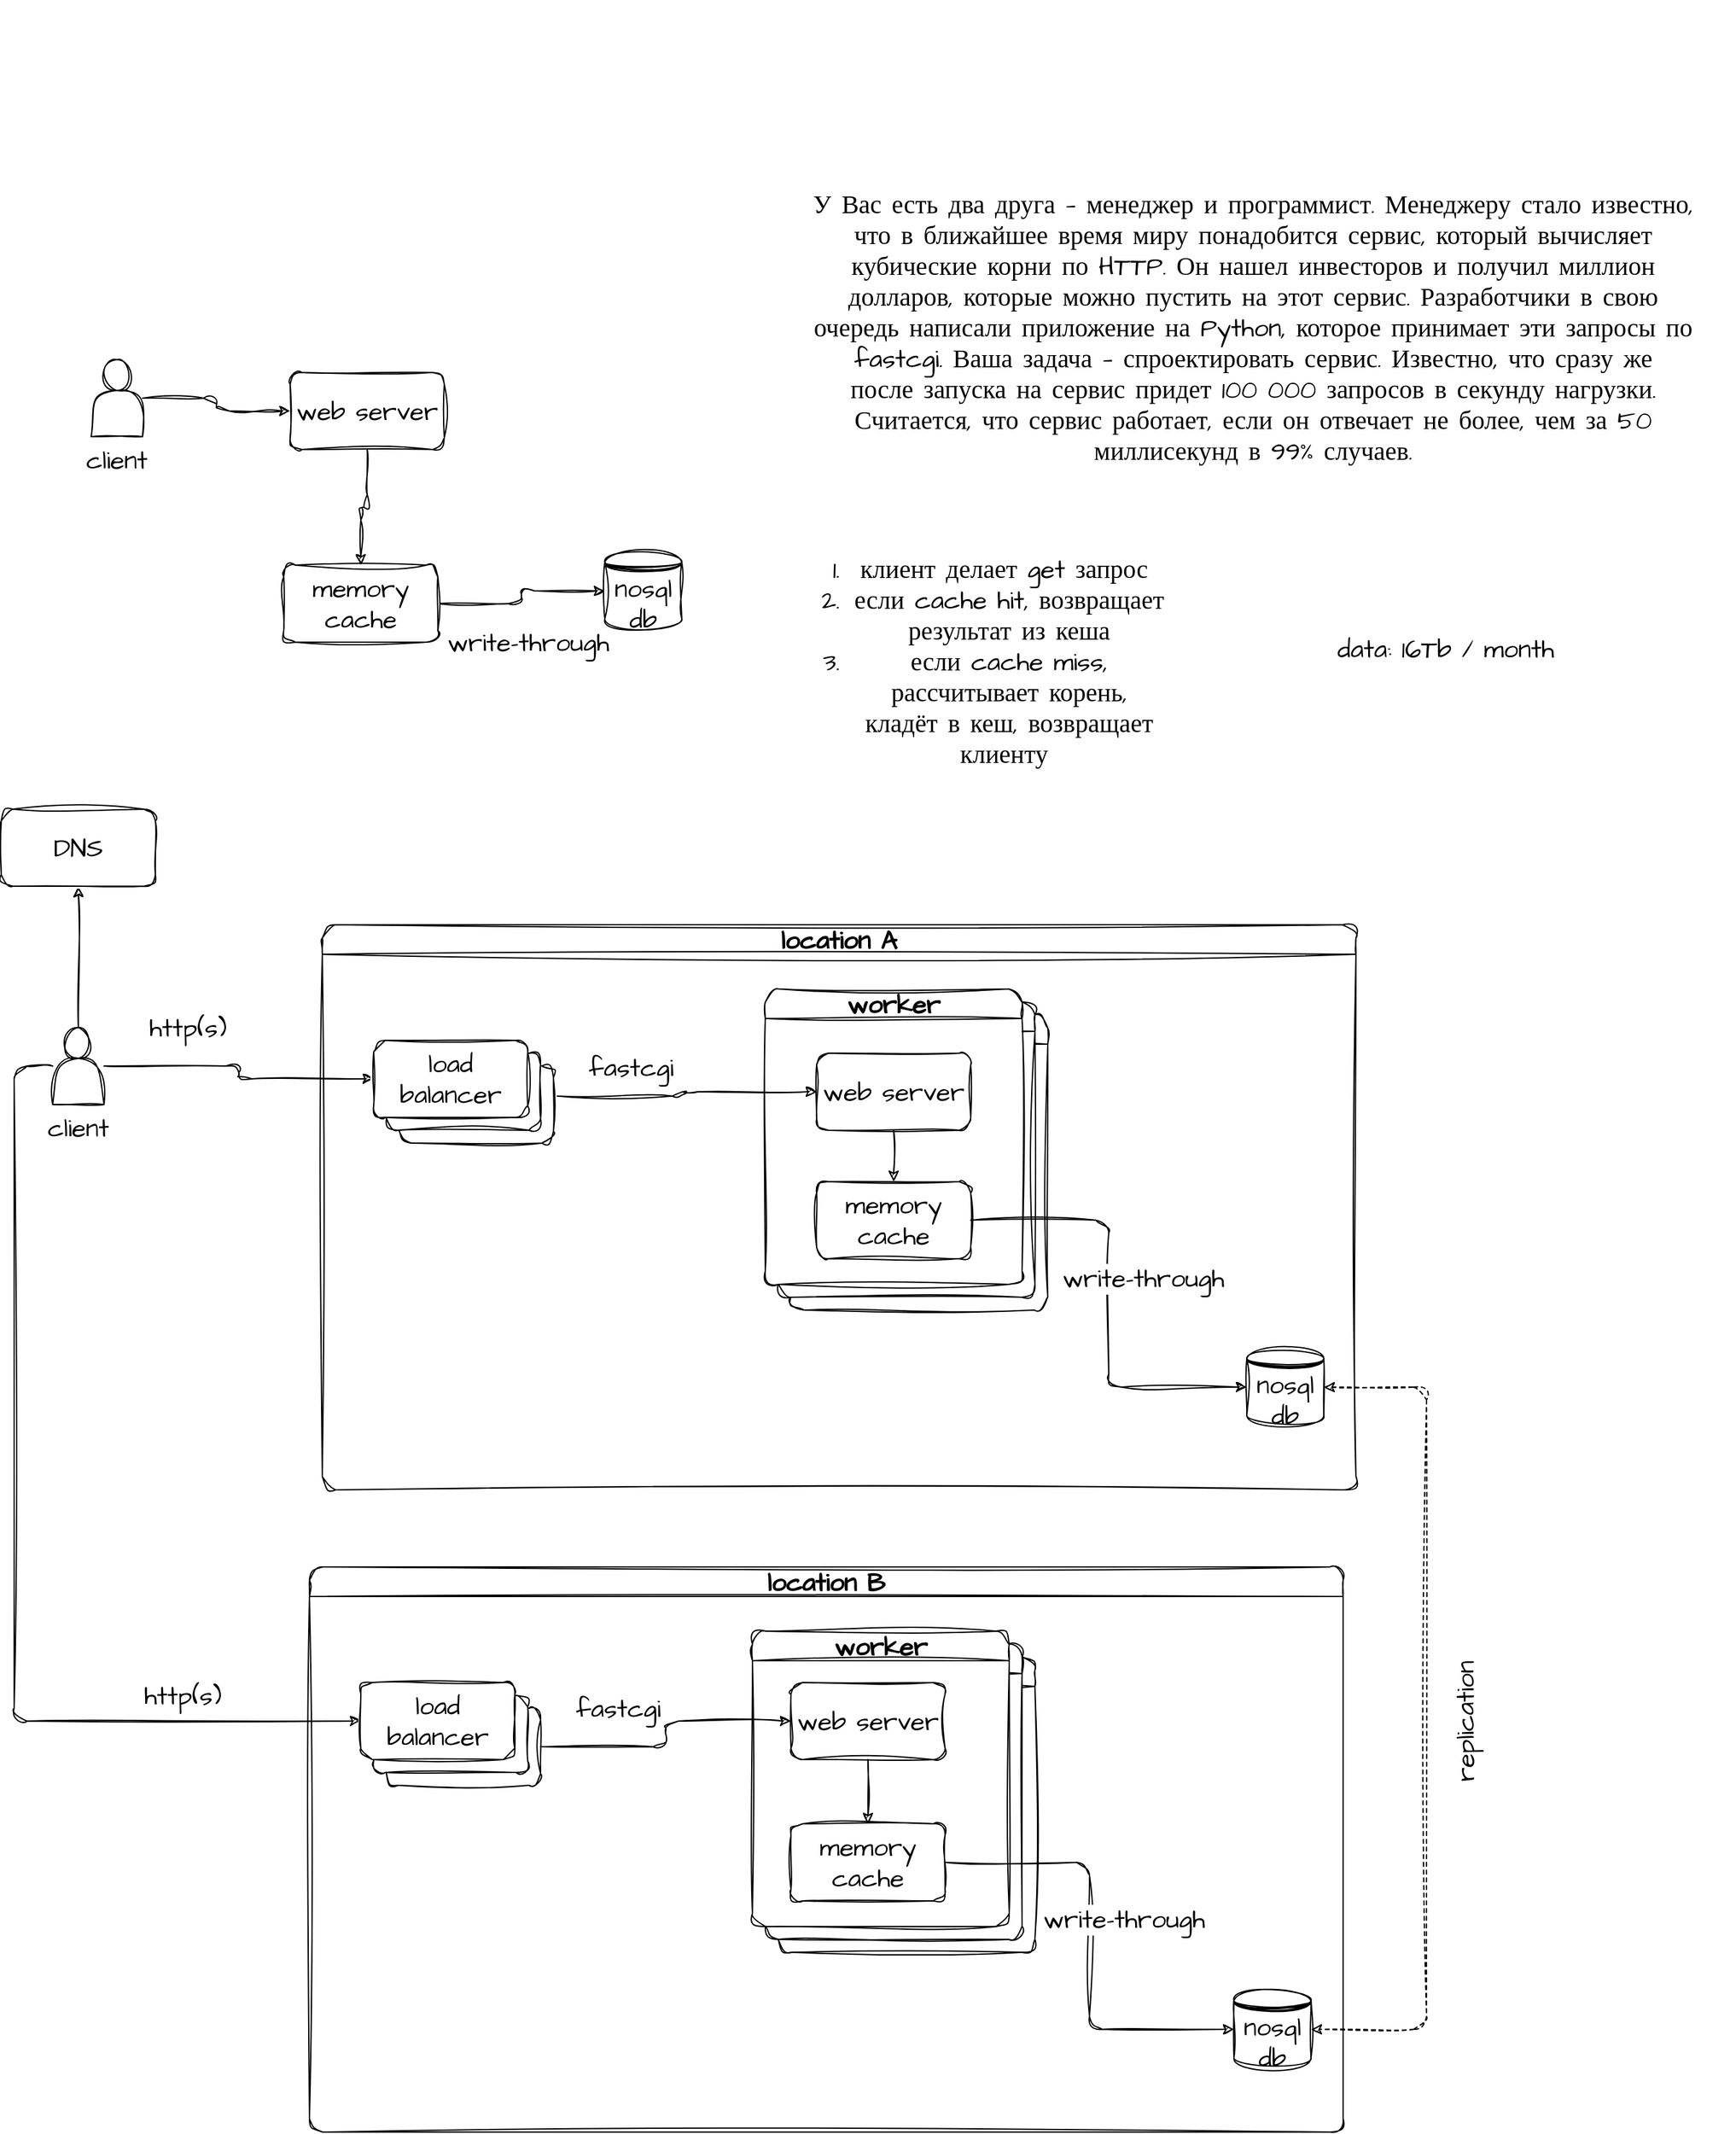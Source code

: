 <mxfile version="21.4.0" type="device">
  <diagram name="Page-1" id="p6TEKAcC8D3JnS2yoYtO">
    <mxGraphModel dx="1687" dy="986" grid="1" gridSize="10" guides="1" tooltips="1" connect="1" arrows="1" fold="1" page="1" pageScale="1" pageWidth="850" pageHeight="1100" math="0" shadow="0">
      <root>
        <mxCell id="0" />
        <mxCell id="1" parent="0" />
        <mxCell id="av4s7u7JdOyG_S93NFeQ-78" value="worker" style="swimlane;whiteSpace=wrap;html=1;sketch=1;hachureGap=4;jiggle=2;curveFitting=1;fontFamily=Architects Daughter;fontSource=https%3A%2F%2Ffonts.googleapis.com%2Fcss%3Ffamily%3DArchitects%2BDaughter;fontSize=20;swimlaneFillColor=default;rounded=1;" vertex="1" parent="1">
          <mxGeometry x="695" y="980" width="200" height="230" as="geometry" />
        </mxCell>
        <mxCell id="av4s7u7JdOyG_S93NFeQ-79" value="web server" style="rounded=1;whiteSpace=wrap;html=1;sketch=1;hachureGap=4;jiggle=2;curveFitting=1;fontFamily=Architects Daughter;fontSource=https%3A%2F%2Ffonts.googleapis.com%2Fcss%3Ffamily%3DArchitects%2BDaughter;fontSize=20;" vertex="1" parent="av4s7u7JdOyG_S93NFeQ-78">
          <mxGeometry x="30" y="40" width="120" height="60" as="geometry" />
        </mxCell>
        <mxCell id="av4s7u7JdOyG_S93NFeQ-80" value="memory cache" style="rounded=1;whiteSpace=wrap;html=1;sketch=1;hachureGap=4;jiggle=2;curveFitting=1;fontFamily=Architects Daughter;fontSource=https%3A%2F%2Ffonts.googleapis.com%2Fcss%3Ffamily%3DArchitects%2BDaughter;fontSize=20;" vertex="1" parent="av4s7u7JdOyG_S93NFeQ-78">
          <mxGeometry x="30" y="150" width="120" height="60" as="geometry" />
        </mxCell>
        <mxCell id="av4s7u7JdOyG_S93NFeQ-81" style="edgeStyle=orthogonalEdgeStyle;rounded=1;sketch=1;hachureGap=4;jiggle=2;curveFitting=1;orthogonalLoop=1;jettySize=auto;html=1;entryX=0.5;entryY=0;entryDx=0;entryDy=0;fontFamily=Architects Daughter;fontSource=https%3A%2F%2Ffonts.googleapis.com%2Fcss%3Ffamily%3DArchitects%2BDaughter;fontSize=16;" edge="1" parent="av4s7u7JdOyG_S93NFeQ-78" source="av4s7u7JdOyG_S93NFeQ-79" target="av4s7u7JdOyG_S93NFeQ-80">
          <mxGeometry relative="1" as="geometry" />
        </mxCell>
        <mxCell id="av4s7u7JdOyG_S93NFeQ-74" value="worker" style="swimlane;whiteSpace=wrap;html=1;sketch=1;hachureGap=4;jiggle=2;curveFitting=1;fontFamily=Architects Daughter;fontSource=https%3A%2F%2Ffonts.googleapis.com%2Fcss%3Ffamily%3DArchitects%2BDaughter;fontSize=20;swimlaneFillColor=default;rounded=1;" vertex="1" parent="1">
          <mxGeometry x="685" y="970" width="200" height="230" as="geometry" />
        </mxCell>
        <mxCell id="av4s7u7JdOyG_S93NFeQ-75" value="web server" style="rounded=1;whiteSpace=wrap;html=1;sketch=1;hachureGap=4;jiggle=2;curveFitting=1;fontFamily=Architects Daughter;fontSource=https%3A%2F%2Ffonts.googleapis.com%2Fcss%3Ffamily%3DArchitects%2BDaughter;fontSize=20;" vertex="1" parent="av4s7u7JdOyG_S93NFeQ-74">
          <mxGeometry x="30" y="40" width="120" height="60" as="geometry" />
        </mxCell>
        <mxCell id="av4s7u7JdOyG_S93NFeQ-76" value="memory cache" style="rounded=1;whiteSpace=wrap;html=1;sketch=1;hachureGap=4;jiggle=2;curveFitting=1;fontFamily=Architects Daughter;fontSource=https%3A%2F%2Ffonts.googleapis.com%2Fcss%3Ffamily%3DArchitects%2BDaughter;fontSize=20;" vertex="1" parent="av4s7u7JdOyG_S93NFeQ-74">
          <mxGeometry x="30" y="150" width="120" height="60" as="geometry" />
        </mxCell>
        <mxCell id="av4s7u7JdOyG_S93NFeQ-77" style="edgeStyle=orthogonalEdgeStyle;rounded=1;sketch=1;hachureGap=4;jiggle=2;curveFitting=1;orthogonalLoop=1;jettySize=auto;html=1;entryX=0.5;entryY=0;entryDx=0;entryDy=0;fontFamily=Architects Daughter;fontSource=https%3A%2F%2Ffonts.googleapis.com%2Fcss%3Ffamily%3DArchitects%2BDaughter;fontSize=16;" edge="1" parent="av4s7u7JdOyG_S93NFeQ-74" source="av4s7u7JdOyG_S93NFeQ-75" target="av4s7u7JdOyG_S93NFeQ-76">
          <mxGeometry relative="1" as="geometry" />
        </mxCell>
        <mxCell id="av4s7u7JdOyG_S93NFeQ-42" value="У Вас есть два друга — менеджер и программист. Менеджеру стало известно,&lt;br/&gt; что в ближайшее время миру понадобится сервис, который вычисляет &lt;br/&gt;кубические корни по HTTP. Он нашел инвесторов и получил миллион &lt;br/&gt;долларов, которые можно пустить на этот сервис. Разработчики в свою &lt;br/&gt;очередь написали приложение на Python, которое принимает эти запросы по &lt;br/&gt;fastcgi. Ваша задача — спроектировать сервис. Известно, что сразу же &lt;br/&gt;после запуска на сервис придет 100 000 запросов в секунду нагрузки. &lt;br/&gt;Считается, что сервис работает, если он отвечает не более, чем за 50 &lt;br/&gt;миллисекунд в 99% случаев." style="text;html=1;strokeColor=none;fillColor=none;align=center;verticalAlign=middle;whiteSpace=wrap;rounded=1;fontSize=20;fontFamily=Architects Daughter;" vertex="1" parent="1">
          <mxGeometry x="680" y="190" width="750" height="510" as="geometry" />
        </mxCell>
        <mxCell id="av4s7u7JdOyG_S93NFeQ-46" style="edgeStyle=orthogonalEdgeStyle;rounded=1;sketch=1;hachureGap=4;jiggle=2;curveFitting=1;orthogonalLoop=1;jettySize=auto;html=1;entryX=0;entryY=0.5;entryDx=0;entryDy=0;fontFamily=Architects Daughter;fontSource=https%3A%2F%2Ffonts.googleapis.com%2Fcss%3Ffamily%3DArchitects%2BDaughter;fontSize=16;" edge="1" parent="1" source="av4s7u7JdOyG_S93NFeQ-43" target="av4s7u7JdOyG_S93NFeQ-44">
          <mxGeometry relative="1" as="geometry" />
        </mxCell>
        <mxCell id="av4s7u7JdOyG_S93NFeQ-43" value="client" style="shape=actor;whiteSpace=wrap;html=1;sketch=1;hachureGap=4;jiggle=2;curveFitting=1;fontFamily=Architects Daughter;fontSource=https%3A%2F%2Ffonts.googleapis.com%2Fcss%3Ffamily%3DArchitects%2BDaughter;fontSize=20;labelPosition=center;verticalLabelPosition=bottom;align=center;verticalAlign=top;rounded=1;" vertex="1" parent="1">
          <mxGeometry x="150" y="470" width="40" height="60" as="geometry" />
        </mxCell>
        <mxCell id="av4s7u7JdOyG_S93NFeQ-49" style="edgeStyle=orthogonalEdgeStyle;rounded=1;sketch=1;hachureGap=4;jiggle=2;curveFitting=1;orthogonalLoop=1;jettySize=auto;html=1;entryX=0.5;entryY=0;entryDx=0;entryDy=0;fontFamily=Architects Daughter;fontSource=https%3A%2F%2Ffonts.googleapis.com%2Fcss%3Ffamily%3DArchitects%2BDaughter;fontSize=16;" edge="1" parent="1" source="av4s7u7JdOyG_S93NFeQ-44" target="av4s7u7JdOyG_S93NFeQ-48">
          <mxGeometry relative="1" as="geometry" />
        </mxCell>
        <mxCell id="av4s7u7JdOyG_S93NFeQ-44" value="web server" style="rounded=1;whiteSpace=wrap;html=1;sketch=1;hachureGap=4;jiggle=2;curveFitting=1;fontFamily=Architects Daughter;fontSource=https%3A%2F%2Ffonts.googleapis.com%2Fcss%3Ffamily%3DArchitects%2BDaughter;fontSize=20;" vertex="1" parent="1">
          <mxGeometry x="305" y="480" width="120" height="60" as="geometry" />
        </mxCell>
        <mxCell id="av4s7u7JdOyG_S93NFeQ-47" value="&lt;ol&gt;&lt;li&gt;клиент делает get запрос&amp;nbsp;&lt;/li&gt;&lt;li&gt;если cache hit, возвращает результат из кеша&lt;/li&gt;&lt;li&gt;если cache miss, рассчитывает корень, кладёт в кеш, возвращает клиенту&amp;nbsp;&lt;/li&gt;&lt;/ol&gt;" style="text;html=1;strokeColor=none;fillColor=none;align=center;verticalAlign=middle;whiteSpace=wrap;rounded=1;fontSize=20;fontFamily=Architects Daughter;" vertex="1" parent="1">
          <mxGeometry x="700" y="670" width="290" height="70" as="geometry" />
        </mxCell>
        <mxCell id="av4s7u7JdOyG_S93NFeQ-53" style="edgeStyle=orthogonalEdgeStyle;rounded=1;sketch=1;hachureGap=4;jiggle=2;curveFitting=1;orthogonalLoop=1;jettySize=auto;html=1;entryX=0;entryY=0.5;entryDx=0;entryDy=0;fontFamily=Architects Daughter;fontSource=https%3A%2F%2Ffonts.googleapis.com%2Fcss%3Ffamily%3DArchitects%2BDaughter;fontSize=16;" edge="1" parent="1" source="av4s7u7JdOyG_S93NFeQ-48" target="av4s7u7JdOyG_S93NFeQ-52">
          <mxGeometry relative="1" as="geometry" />
        </mxCell>
        <mxCell id="av4s7u7JdOyG_S93NFeQ-55" value="write-through" style="edgeLabel;html=1;align=center;verticalAlign=middle;resizable=0;points=[];fontSize=20;fontFamily=Architects Daughter;rounded=1;" vertex="1" connectable="0" parent="av4s7u7JdOyG_S93NFeQ-53">
          <mxGeometry x="-0.314" y="4" relative="1" as="geometry">
            <mxPoint x="22" y="34" as="offset" />
          </mxGeometry>
        </mxCell>
        <mxCell id="av4s7u7JdOyG_S93NFeQ-48" value="memory cache" style="rounded=1;whiteSpace=wrap;html=1;sketch=1;hachureGap=4;jiggle=2;curveFitting=1;fontFamily=Architects Daughter;fontSource=https%3A%2F%2Ffonts.googleapis.com%2Fcss%3Ffamily%3DArchitects%2BDaughter;fontSize=20;" vertex="1" parent="1">
          <mxGeometry x="300" y="630" width="120" height="60" as="geometry" />
        </mxCell>
        <mxCell id="av4s7u7JdOyG_S93NFeQ-52" value="nosql db" style="shape=datastore;whiteSpace=wrap;html=1;sketch=1;hachureGap=4;jiggle=2;curveFitting=1;fontFamily=Architects Daughter;fontSource=https%3A%2F%2Ffonts.googleapis.com%2Fcss%3Ffamily%3DArchitects%2BDaughter;fontSize=20;rounded=1;" vertex="1" parent="1">
          <mxGeometry x="550" y="620" width="60" height="60" as="geometry" />
        </mxCell>
        <mxCell id="av4s7u7JdOyG_S93NFeQ-54" value="data: 16Tb / month" style="text;html=1;strokeColor=none;fillColor=none;align=center;verticalAlign=middle;whiteSpace=wrap;rounded=1;fontSize=20;fontFamily=Architects Daughter;" vertex="1" parent="1">
          <mxGeometry x="1110" y="620" width="190" height="150" as="geometry" />
        </mxCell>
        <mxCell id="av4s7u7JdOyG_S93NFeQ-59" style="edgeStyle=orthogonalEdgeStyle;rounded=1;sketch=1;hachureGap=4;jiggle=2;curveFitting=1;orthogonalLoop=1;jettySize=auto;html=1;entryX=0;entryY=0.5;entryDx=0;entryDy=0;fontFamily=Architects Daughter;fontSource=https%3A%2F%2Ffonts.googleapis.com%2Fcss%3Ffamily%3DArchitects%2BDaughter;fontSize=16;" edge="1" parent="1" source="av4s7u7JdOyG_S93NFeQ-56" target="av4s7u7JdOyG_S93NFeQ-58">
          <mxGeometry relative="1" as="geometry" />
        </mxCell>
        <mxCell id="av4s7u7JdOyG_S93NFeQ-66" value="http(s)" style="edgeLabel;html=1;align=center;verticalAlign=middle;resizable=0;points=[];fontSize=20;fontFamily=Architects Daughter;rounded=1;" vertex="1" connectable="0" parent="av4s7u7JdOyG_S93NFeQ-59">
          <mxGeometry x="-0.336" y="2" relative="1" as="geometry">
            <mxPoint x="-8" y="-28" as="offset" />
          </mxGeometry>
        </mxCell>
        <mxCell id="av4s7u7JdOyG_S93NFeQ-83" style="edgeStyle=orthogonalEdgeStyle;rounded=1;sketch=1;hachureGap=4;jiggle=2;curveFitting=1;orthogonalLoop=1;jettySize=auto;html=1;fontFamily=Architects Daughter;fontSource=https%3A%2F%2Ffonts.googleapis.com%2Fcss%3Ffamily%3DArchitects%2BDaughter;fontSize=16;" edge="1" parent="1" source="av4s7u7JdOyG_S93NFeQ-56" target="av4s7u7JdOyG_S93NFeQ-82">
          <mxGeometry relative="1" as="geometry" />
        </mxCell>
        <mxCell id="av4s7u7JdOyG_S93NFeQ-105" style="edgeStyle=orthogonalEdgeStyle;rounded=1;sketch=1;hachureGap=4;jiggle=2;curveFitting=1;orthogonalLoop=1;jettySize=auto;html=1;entryX=0;entryY=0.5;entryDx=0;entryDy=0;fontFamily=Architects Daughter;fontSource=https%3A%2F%2Ffonts.googleapis.com%2Fcss%3Ffamily%3DArchitects%2BDaughter;fontSize=16;" edge="1" parent="1" source="av4s7u7JdOyG_S93NFeQ-56" target="av4s7u7JdOyG_S93NFeQ-104">
          <mxGeometry relative="1" as="geometry">
            <Array as="points">
              <mxPoint x="90" y="1020" />
              <mxPoint x="90" y="1530" />
            </Array>
          </mxGeometry>
        </mxCell>
        <mxCell id="av4s7u7JdOyG_S93NFeQ-108" value="http(s)" style="edgeLabel;html=1;align=center;verticalAlign=middle;resizable=0;points=[];fontSize=20;fontFamily=Architects Daughter;" vertex="1" connectable="0" parent="av4s7u7JdOyG_S93NFeQ-105">
          <mxGeometry x="0.611" y="3" relative="1" as="geometry">
            <mxPoint x="18" y="-17" as="offset" />
          </mxGeometry>
        </mxCell>
        <mxCell id="av4s7u7JdOyG_S93NFeQ-56" value="client" style="shape=actor;whiteSpace=wrap;html=1;sketch=1;hachureGap=4;jiggle=2;curveFitting=1;fontFamily=Architects Daughter;fontSource=https%3A%2F%2Ffonts.googleapis.com%2Fcss%3Ffamily%3DArchitects%2BDaughter;fontSize=20;labelPosition=center;verticalLabelPosition=bottom;align=center;verticalAlign=top;rounded=1;" vertex="1" parent="1">
          <mxGeometry x="120" y="990" width="40" height="60" as="geometry" />
        </mxCell>
        <mxCell id="av4s7u7JdOyG_S93NFeQ-57" value="location A" style="swimlane;whiteSpace=wrap;html=1;sketch=1;hachureGap=4;jiggle=2;curveFitting=1;fontFamily=Architects Daughter;fontSource=https%3A%2F%2Ffonts.googleapis.com%2Fcss%3Ffamily%3DArchitects%2BDaughter;fontSize=20;rounded=1;" vertex="1" parent="1">
          <mxGeometry x="330" y="910" width="805" height="440" as="geometry" />
        </mxCell>
        <mxCell id="av4s7u7JdOyG_S93NFeQ-70" value="load balancer" style="rounded=1;whiteSpace=wrap;html=1;sketch=1;hachureGap=4;jiggle=2;curveFitting=1;fontFamily=Architects Daughter;fontSource=https%3A%2F%2Ffonts.googleapis.com%2Fcss%3Ffamily%3DArchitects%2BDaughter;fontSize=20;" vertex="1" parent="av4s7u7JdOyG_S93NFeQ-57">
          <mxGeometry x="60" y="110" width="120" height="60" as="geometry" />
        </mxCell>
        <mxCell id="av4s7u7JdOyG_S93NFeQ-65" value="nosql db" style="shape=datastore;whiteSpace=wrap;html=1;sketch=1;hachureGap=4;jiggle=2;curveFitting=1;fontFamily=Architects Daughter;fontSource=https%3A%2F%2Ffonts.googleapis.com%2Fcss%3Ffamily%3DArchitects%2BDaughter;fontSize=20;rounded=1;" vertex="1" parent="av4s7u7JdOyG_S93NFeQ-57">
          <mxGeometry x="720" y="330" width="60" height="60" as="geometry" />
        </mxCell>
        <mxCell id="av4s7u7JdOyG_S93NFeQ-73" value="worker" style="swimlane;whiteSpace=wrap;html=1;sketch=1;hachureGap=4;jiggle=2;curveFitting=1;fontFamily=Architects Daughter;fontSource=https%3A%2F%2Ffonts.googleapis.com%2Fcss%3Ffamily%3DArchitects%2BDaughter;fontSize=20;swimlaneFillColor=default;rounded=1;" vertex="1" parent="av4s7u7JdOyG_S93NFeQ-57">
          <mxGeometry x="345" y="50" width="200" height="230" as="geometry" />
        </mxCell>
        <mxCell id="av4s7u7JdOyG_S93NFeQ-61" value="web server" style="rounded=1;whiteSpace=wrap;html=1;sketch=1;hachureGap=4;jiggle=2;curveFitting=1;fontFamily=Architects Daughter;fontSource=https%3A%2F%2Ffonts.googleapis.com%2Fcss%3Ffamily%3DArchitects%2BDaughter;fontSize=20;" vertex="1" parent="av4s7u7JdOyG_S93NFeQ-73">
          <mxGeometry x="40" y="50" width="120" height="60" as="geometry" />
        </mxCell>
        <mxCell id="av4s7u7JdOyG_S93NFeQ-64" value="memory cache" style="rounded=1;whiteSpace=wrap;html=1;sketch=1;hachureGap=4;jiggle=2;curveFitting=1;fontFamily=Architects Daughter;fontSource=https%3A%2F%2Ffonts.googleapis.com%2Fcss%3Ffamily%3DArchitects%2BDaughter;fontSize=20;" vertex="1" parent="av4s7u7JdOyG_S93NFeQ-73">
          <mxGeometry x="40" y="150" width="120" height="60" as="geometry" />
        </mxCell>
        <mxCell id="av4s7u7JdOyG_S93NFeQ-60" style="edgeStyle=orthogonalEdgeStyle;rounded=1;sketch=1;hachureGap=4;jiggle=2;curveFitting=1;orthogonalLoop=1;jettySize=auto;html=1;entryX=0.5;entryY=0;entryDx=0;entryDy=0;fontFamily=Architects Daughter;fontSource=https%3A%2F%2Ffonts.googleapis.com%2Fcss%3Ffamily%3DArchitects%2BDaughter;fontSize=16;" edge="1" parent="av4s7u7JdOyG_S93NFeQ-73" source="av4s7u7JdOyG_S93NFeQ-61" target="av4s7u7JdOyG_S93NFeQ-64">
          <mxGeometry relative="1" as="geometry" />
        </mxCell>
        <mxCell id="av4s7u7JdOyG_S93NFeQ-69" value="load balancer" style="rounded=1;whiteSpace=wrap;html=1;sketch=1;hachureGap=4;jiggle=2;curveFitting=1;fontFamily=Architects Daughter;fontSource=https%3A%2F%2Ffonts.googleapis.com%2Fcss%3Ffamily%3DArchitects%2BDaughter;fontSize=20;" vertex="1" parent="av4s7u7JdOyG_S93NFeQ-57">
          <mxGeometry x="50" y="100" width="120" height="60" as="geometry" />
        </mxCell>
        <mxCell id="av4s7u7JdOyG_S93NFeQ-58" value="load balancer" style="rounded=1;whiteSpace=wrap;html=1;sketch=1;hachureGap=4;jiggle=2;curveFitting=1;fontFamily=Architects Daughter;fontSource=https%3A%2F%2Ffonts.googleapis.com%2Fcss%3Ffamily%3DArchitects%2BDaughter;fontSize=20;" vertex="1" parent="av4s7u7JdOyG_S93NFeQ-57">
          <mxGeometry x="40" y="90" width="120" height="60" as="geometry" />
        </mxCell>
        <mxCell id="av4s7u7JdOyG_S93NFeQ-62" style="edgeStyle=orthogonalEdgeStyle;rounded=1;sketch=1;hachureGap=4;jiggle=2;curveFitting=1;orthogonalLoop=1;jettySize=auto;html=1;entryX=0;entryY=0.5;entryDx=0;entryDy=0;fontFamily=Architects Daughter;fontSource=https%3A%2F%2Ffonts.googleapis.com%2Fcss%3Ffamily%3DArchitects%2BDaughter;fontSize=16;" edge="1" parent="av4s7u7JdOyG_S93NFeQ-57" source="av4s7u7JdOyG_S93NFeQ-64" target="av4s7u7JdOyG_S93NFeQ-65">
          <mxGeometry relative="1" as="geometry" />
        </mxCell>
        <mxCell id="av4s7u7JdOyG_S93NFeQ-63" value="write-through" style="edgeLabel;html=1;align=center;verticalAlign=middle;resizable=0;points=[];fontSize=20;fontFamily=Architects Daughter;rounded=1;" vertex="1" connectable="0" parent="av4s7u7JdOyG_S93NFeQ-62">
          <mxGeometry x="-0.314" y="4" relative="1" as="geometry">
            <mxPoint x="22" y="34" as="offset" />
          </mxGeometry>
        </mxCell>
        <mxCell id="av4s7u7JdOyG_S93NFeQ-67" style="edgeStyle=orthogonalEdgeStyle;rounded=1;sketch=1;hachureGap=4;jiggle=2;curveFitting=1;orthogonalLoop=1;jettySize=auto;html=1;fontFamily=Architects Daughter;fontSource=https%3A%2F%2Ffonts.googleapis.com%2Fcss%3Ffamily%3DArchitects%2BDaughter;fontSize=16;exitX=1.025;exitY=0.39;exitDx=0;exitDy=0;exitPerimeter=0;" edge="1" parent="av4s7u7JdOyG_S93NFeQ-57" source="av4s7u7JdOyG_S93NFeQ-70" target="av4s7u7JdOyG_S93NFeQ-61">
          <mxGeometry relative="1" as="geometry" />
        </mxCell>
        <mxCell id="av4s7u7JdOyG_S93NFeQ-68" value="fastcgi" style="edgeLabel;html=1;align=center;verticalAlign=middle;resizable=0;points=[];fontSize=20;fontFamily=Architects Daughter;rounded=1;" vertex="1" connectable="0" parent="av4s7u7JdOyG_S93NFeQ-67">
          <mxGeometry x="-0.17" y="3" relative="1" as="geometry">
            <mxPoint x="-28" y="-20" as="offset" />
          </mxGeometry>
        </mxCell>
        <mxCell id="av4s7u7JdOyG_S93NFeQ-82" value="DNS" style="rounded=1;whiteSpace=wrap;html=1;sketch=1;hachureGap=4;jiggle=2;curveFitting=1;fontFamily=Architects Daughter;fontSource=https%3A%2F%2Ffonts.googleapis.com%2Fcss%3Ffamily%3DArchitects%2BDaughter;fontSize=20;" vertex="1" parent="1">
          <mxGeometry x="80" y="820" width="120" height="60" as="geometry" />
        </mxCell>
        <mxCell id="av4s7u7JdOyG_S93NFeQ-84" value="worker" style="swimlane;whiteSpace=wrap;html=1;sketch=1;hachureGap=4;jiggle=2;curveFitting=1;fontFamily=Architects Daughter;fontSource=https%3A%2F%2Ffonts.googleapis.com%2Fcss%3Ffamily%3DArchitects%2BDaughter;fontSize=20;swimlaneFillColor=default;rounded=1;" vertex="1" parent="1">
          <mxGeometry x="685" y="1480" width="200" height="230" as="geometry" />
        </mxCell>
        <mxCell id="av4s7u7JdOyG_S93NFeQ-85" value="web server" style="rounded=1;whiteSpace=wrap;html=1;sketch=1;hachureGap=4;jiggle=2;curveFitting=1;fontFamily=Architects Daughter;fontSource=https%3A%2F%2Ffonts.googleapis.com%2Fcss%3Ffamily%3DArchitects%2BDaughter;fontSize=20;" vertex="1" parent="av4s7u7JdOyG_S93NFeQ-84">
          <mxGeometry x="30" y="40" width="120" height="60" as="geometry" />
        </mxCell>
        <mxCell id="av4s7u7JdOyG_S93NFeQ-86" value="memory cache" style="rounded=1;whiteSpace=wrap;html=1;sketch=1;hachureGap=4;jiggle=2;curveFitting=1;fontFamily=Architects Daughter;fontSource=https%3A%2F%2Ffonts.googleapis.com%2Fcss%3Ffamily%3DArchitects%2BDaughter;fontSize=20;" vertex="1" parent="av4s7u7JdOyG_S93NFeQ-84">
          <mxGeometry x="30" y="150" width="120" height="60" as="geometry" />
        </mxCell>
        <mxCell id="av4s7u7JdOyG_S93NFeQ-87" style="edgeStyle=orthogonalEdgeStyle;rounded=1;sketch=1;hachureGap=4;jiggle=2;curveFitting=1;orthogonalLoop=1;jettySize=auto;html=1;entryX=0.5;entryY=0;entryDx=0;entryDy=0;fontFamily=Architects Daughter;fontSource=https%3A%2F%2Ffonts.googleapis.com%2Fcss%3Ffamily%3DArchitects%2BDaughter;fontSize=16;" edge="1" parent="av4s7u7JdOyG_S93NFeQ-84" source="av4s7u7JdOyG_S93NFeQ-85" target="av4s7u7JdOyG_S93NFeQ-86">
          <mxGeometry relative="1" as="geometry" />
        </mxCell>
        <mxCell id="av4s7u7JdOyG_S93NFeQ-88" value="worker" style="swimlane;whiteSpace=wrap;html=1;sketch=1;hachureGap=4;jiggle=2;curveFitting=1;fontFamily=Architects Daughter;fontSource=https%3A%2F%2Ffonts.googleapis.com%2Fcss%3Ffamily%3DArchitects%2BDaughter;fontSize=20;swimlaneFillColor=default;rounded=1;" vertex="1" parent="1">
          <mxGeometry x="675" y="1470" width="200" height="230" as="geometry" />
        </mxCell>
        <mxCell id="av4s7u7JdOyG_S93NFeQ-89" value="web server" style="rounded=1;whiteSpace=wrap;html=1;sketch=1;hachureGap=4;jiggle=2;curveFitting=1;fontFamily=Architects Daughter;fontSource=https%3A%2F%2Ffonts.googleapis.com%2Fcss%3Ffamily%3DArchitects%2BDaughter;fontSize=20;" vertex="1" parent="av4s7u7JdOyG_S93NFeQ-88">
          <mxGeometry x="30" y="40" width="120" height="60" as="geometry" />
        </mxCell>
        <mxCell id="av4s7u7JdOyG_S93NFeQ-90" value="memory cache" style="rounded=1;whiteSpace=wrap;html=1;sketch=1;hachureGap=4;jiggle=2;curveFitting=1;fontFamily=Architects Daughter;fontSource=https%3A%2F%2Ffonts.googleapis.com%2Fcss%3Ffamily%3DArchitects%2BDaughter;fontSize=20;" vertex="1" parent="av4s7u7JdOyG_S93NFeQ-88">
          <mxGeometry x="30" y="150" width="120" height="60" as="geometry" />
        </mxCell>
        <mxCell id="av4s7u7JdOyG_S93NFeQ-91" style="edgeStyle=orthogonalEdgeStyle;rounded=1;sketch=1;hachureGap=4;jiggle=2;curveFitting=1;orthogonalLoop=1;jettySize=auto;html=1;entryX=0.5;entryY=0;entryDx=0;entryDy=0;fontFamily=Architects Daughter;fontSource=https%3A%2F%2Ffonts.googleapis.com%2Fcss%3Ffamily%3DArchitects%2BDaughter;fontSize=16;" edge="1" parent="av4s7u7JdOyG_S93NFeQ-88" source="av4s7u7JdOyG_S93NFeQ-89" target="av4s7u7JdOyG_S93NFeQ-90">
          <mxGeometry relative="1" as="geometry" />
        </mxCell>
        <mxCell id="av4s7u7JdOyG_S93NFeQ-92" value="location B" style="swimlane;whiteSpace=wrap;html=1;sketch=1;hachureGap=4;jiggle=2;curveFitting=1;fontFamily=Architects Daughter;fontSource=https%3A%2F%2Ffonts.googleapis.com%2Fcss%3Ffamily%3DArchitects%2BDaughter;fontSize=20;rounded=1;" vertex="1" parent="1">
          <mxGeometry x="320" y="1410" width="805" height="440" as="geometry" />
        </mxCell>
        <mxCell id="av4s7u7JdOyG_S93NFeQ-93" value="load balancer" style="rounded=1;whiteSpace=wrap;html=1;sketch=1;hachureGap=4;jiggle=2;curveFitting=1;fontFamily=Architects Daughter;fontSource=https%3A%2F%2Ffonts.googleapis.com%2Fcss%3Ffamily%3DArchitects%2BDaughter;fontSize=20;" vertex="1" parent="av4s7u7JdOyG_S93NFeQ-92">
          <mxGeometry x="60" y="110" width="120" height="60" as="geometry" />
        </mxCell>
        <mxCell id="av4s7u7JdOyG_S93NFeQ-96" value="nosql db" style="shape=datastore;whiteSpace=wrap;html=1;sketch=1;hachureGap=4;jiggle=2;curveFitting=1;fontFamily=Architects Daughter;fontSource=https%3A%2F%2Ffonts.googleapis.com%2Fcss%3Ffamily%3DArchitects%2BDaughter;fontSize=20;rounded=1;" vertex="1" parent="av4s7u7JdOyG_S93NFeQ-92">
          <mxGeometry x="720" y="330" width="60" height="60" as="geometry" />
        </mxCell>
        <mxCell id="av4s7u7JdOyG_S93NFeQ-99" value="worker" style="swimlane;whiteSpace=wrap;html=1;sketch=1;hachureGap=4;jiggle=2;curveFitting=1;fontFamily=Architects Daughter;fontSource=https%3A%2F%2Ffonts.googleapis.com%2Fcss%3Ffamily%3DArchitects%2BDaughter;fontSize=20;swimlaneFillColor=default;rounded=1;" vertex="1" parent="av4s7u7JdOyG_S93NFeQ-92">
          <mxGeometry x="345" y="50" width="200" height="230" as="geometry" />
        </mxCell>
        <mxCell id="av4s7u7JdOyG_S93NFeQ-100" value="web server" style="rounded=1;whiteSpace=wrap;html=1;sketch=1;hachureGap=4;jiggle=2;curveFitting=1;fontFamily=Architects Daughter;fontSource=https%3A%2F%2Ffonts.googleapis.com%2Fcss%3Ffamily%3DArchitects%2BDaughter;fontSize=20;" vertex="1" parent="av4s7u7JdOyG_S93NFeQ-99">
          <mxGeometry x="30" y="40" width="120" height="60" as="geometry" />
        </mxCell>
        <mxCell id="av4s7u7JdOyG_S93NFeQ-101" value="memory cache" style="rounded=1;whiteSpace=wrap;html=1;sketch=1;hachureGap=4;jiggle=2;curveFitting=1;fontFamily=Architects Daughter;fontSource=https%3A%2F%2Ffonts.googleapis.com%2Fcss%3Ffamily%3DArchitects%2BDaughter;fontSize=20;" vertex="1" parent="av4s7u7JdOyG_S93NFeQ-99">
          <mxGeometry x="30" y="150" width="120" height="60" as="geometry" />
        </mxCell>
        <mxCell id="av4s7u7JdOyG_S93NFeQ-102" style="edgeStyle=orthogonalEdgeStyle;rounded=1;sketch=1;hachureGap=4;jiggle=2;curveFitting=1;orthogonalLoop=1;jettySize=auto;html=1;entryX=0.5;entryY=0;entryDx=0;entryDy=0;fontFamily=Architects Daughter;fontSource=https%3A%2F%2Ffonts.googleapis.com%2Fcss%3Ffamily%3DArchitects%2BDaughter;fontSize=16;" edge="1" parent="av4s7u7JdOyG_S93NFeQ-99" source="av4s7u7JdOyG_S93NFeQ-100" target="av4s7u7JdOyG_S93NFeQ-101">
          <mxGeometry relative="1" as="geometry" />
        </mxCell>
        <mxCell id="av4s7u7JdOyG_S93NFeQ-103" value="load balancer" style="rounded=1;whiteSpace=wrap;html=1;sketch=1;hachureGap=4;jiggle=2;curveFitting=1;fontFamily=Architects Daughter;fontSource=https%3A%2F%2Ffonts.googleapis.com%2Fcss%3Ffamily%3DArchitects%2BDaughter;fontSize=20;" vertex="1" parent="av4s7u7JdOyG_S93NFeQ-92">
          <mxGeometry x="50" y="100" width="120" height="60" as="geometry" />
        </mxCell>
        <mxCell id="av4s7u7JdOyG_S93NFeQ-104" value="load balancer" style="rounded=1;whiteSpace=wrap;html=1;sketch=1;hachureGap=4;jiggle=2;curveFitting=1;fontFamily=Architects Daughter;fontSource=https%3A%2F%2Ffonts.googleapis.com%2Fcss%3Ffamily%3DArchitects%2BDaughter;fontSize=20;" vertex="1" parent="av4s7u7JdOyG_S93NFeQ-92">
          <mxGeometry x="40" y="90" width="120" height="60" as="geometry" />
        </mxCell>
        <mxCell id="av4s7u7JdOyG_S93NFeQ-97" style="edgeStyle=orthogonalEdgeStyle;rounded=1;sketch=1;hachureGap=4;jiggle=2;curveFitting=1;orthogonalLoop=1;jettySize=auto;html=1;entryX=0;entryY=0.5;entryDx=0;entryDy=0;fontFamily=Architects Daughter;fontSource=https%3A%2F%2Ffonts.googleapis.com%2Fcss%3Ffamily%3DArchitects%2BDaughter;fontSize=16;" edge="1" parent="av4s7u7JdOyG_S93NFeQ-92" source="av4s7u7JdOyG_S93NFeQ-101" target="av4s7u7JdOyG_S93NFeQ-96">
          <mxGeometry relative="1" as="geometry" />
        </mxCell>
        <mxCell id="av4s7u7JdOyG_S93NFeQ-98" value="write-through" style="edgeLabel;html=1;align=center;verticalAlign=middle;resizable=0;points=[];fontSize=20;fontFamily=Architects Daughter;rounded=1;" vertex="1" connectable="0" parent="av4s7u7JdOyG_S93NFeQ-97">
          <mxGeometry x="-0.314" y="4" relative="1" as="geometry">
            <mxPoint x="22" y="34" as="offset" />
          </mxGeometry>
        </mxCell>
        <mxCell id="av4s7u7JdOyG_S93NFeQ-94" style="edgeStyle=orthogonalEdgeStyle;rounded=1;sketch=1;hachureGap=4;jiggle=2;curveFitting=1;orthogonalLoop=1;jettySize=auto;html=1;fontFamily=Architects Daughter;fontSource=https%3A%2F%2Ffonts.googleapis.com%2Fcss%3Ffamily%3DArchitects%2BDaughter;fontSize=16;exitX=1;exitY=0.5;exitDx=0;exitDy=0;" edge="1" parent="av4s7u7JdOyG_S93NFeQ-92" source="av4s7u7JdOyG_S93NFeQ-93" target="av4s7u7JdOyG_S93NFeQ-100">
          <mxGeometry relative="1" as="geometry" />
        </mxCell>
        <mxCell id="av4s7u7JdOyG_S93NFeQ-95" value="fastcgi" style="edgeLabel;html=1;align=center;verticalAlign=middle;resizable=0;points=[];fontSize=20;fontFamily=Architects Daughter;rounded=1;" vertex="1" connectable="0" parent="av4s7u7JdOyG_S93NFeQ-94">
          <mxGeometry x="-0.17" y="3" relative="1" as="geometry">
            <mxPoint x="-29" y="-27" as="offset" />
          </mxGeometry>
        </mxCell>
        <mxCell id="av4s7u7JdOyG_S93NFeQ-106" style="edgeStyle=orthogonalEdgeStyle;rounded=1;sketch=1;hachureGap=4;jiggle=2;curveFitting=1;orthogonalLoop=1;jettySize=auto;html=1;entryX=1;entryY=0.5;entryDx=0;entryDy=0;fontFamily=Architects Daughter;fontSource=https%3A%2F%2Ffonts.googleapis.com%2Fcss%3Ffamily%3DArchitects%2BDaughter;fontSize=16;startArrow=classic;startFill=1;dashed=1;" edge="1" parent="1" source="av4s7u7JdOyG_S93NFeQ-65" target="av4s7u7JdOyG_S93NFeQ-96">
          <mxGeometry relative="1" as="geometry">
            <Array as="points">
              <mxPoint x="1190" y="1270" />
              <mxPoint x="1190" y="1770" />
            </Array>
          </mxGeometry>
        </mxCell>
        <mxCell id="av4s7u7JdOyG_S93NFeQ-107" value="&lt;div style=&quot;text-align: justify;&quot;&gt;replication&lt;/div&gt;" style="edgeLabel;html=1;align=center;verticalAlign=middle;resizable=0;points=[];fontSize=20;fontFamily=Architects Daughter;horizontal=0;rounded=1;" vertex="1" connectable="0" parent="av4s7u7JdOyG_S93NFeQ-106">
          <mxGeometry x="0.02" y="-3" relative="1" as="geometry">
            <mxPoint x="33" y="-1" as="offset" />
          </mxGeometry>
        </mxCell>
      </root>
    </mxGraphModel>
  </diagram>
</mxfile>
